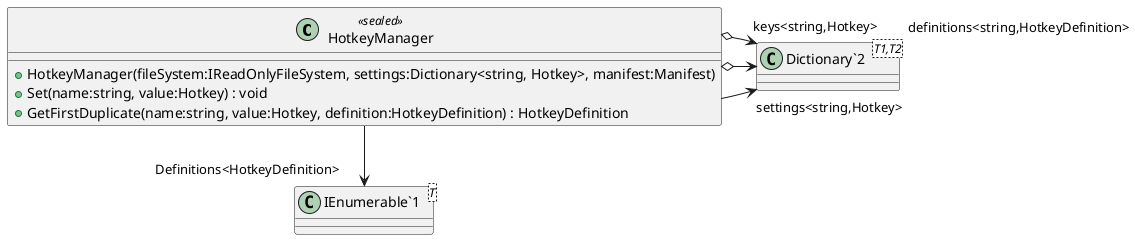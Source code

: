 @startuml
class HotkeyManager <<sealed>> {
    + HotkeyManager(fileSystem:IReadOnlyFileSystem, settings:Dictionary<string, Hotkey>, manifest:Manifest)
    + Set(name:string, value:Hotkey) : void
    + GetFirstDuplicate(name:string, value:Hotkey, definition:HotkeyDefinition) : HotkeyDefinition
}
class "Dictionary`2"<T1,T2> {
}
class "IEnumerable`1"<T> {
}
HotkeyManager --> "settings<string,Hotkey>" "Dictionary`2"
HotkeyManager o-> "definitions<string,HotkeyDefinition>" "Dictionary`2"
HotkeyManager o-> "keys<string,Hotkey>" "Dictionary`2"
HotkeyManager --> "Definitions<HotkeyDefinition>" "IEnumerable`1"
@enduml
